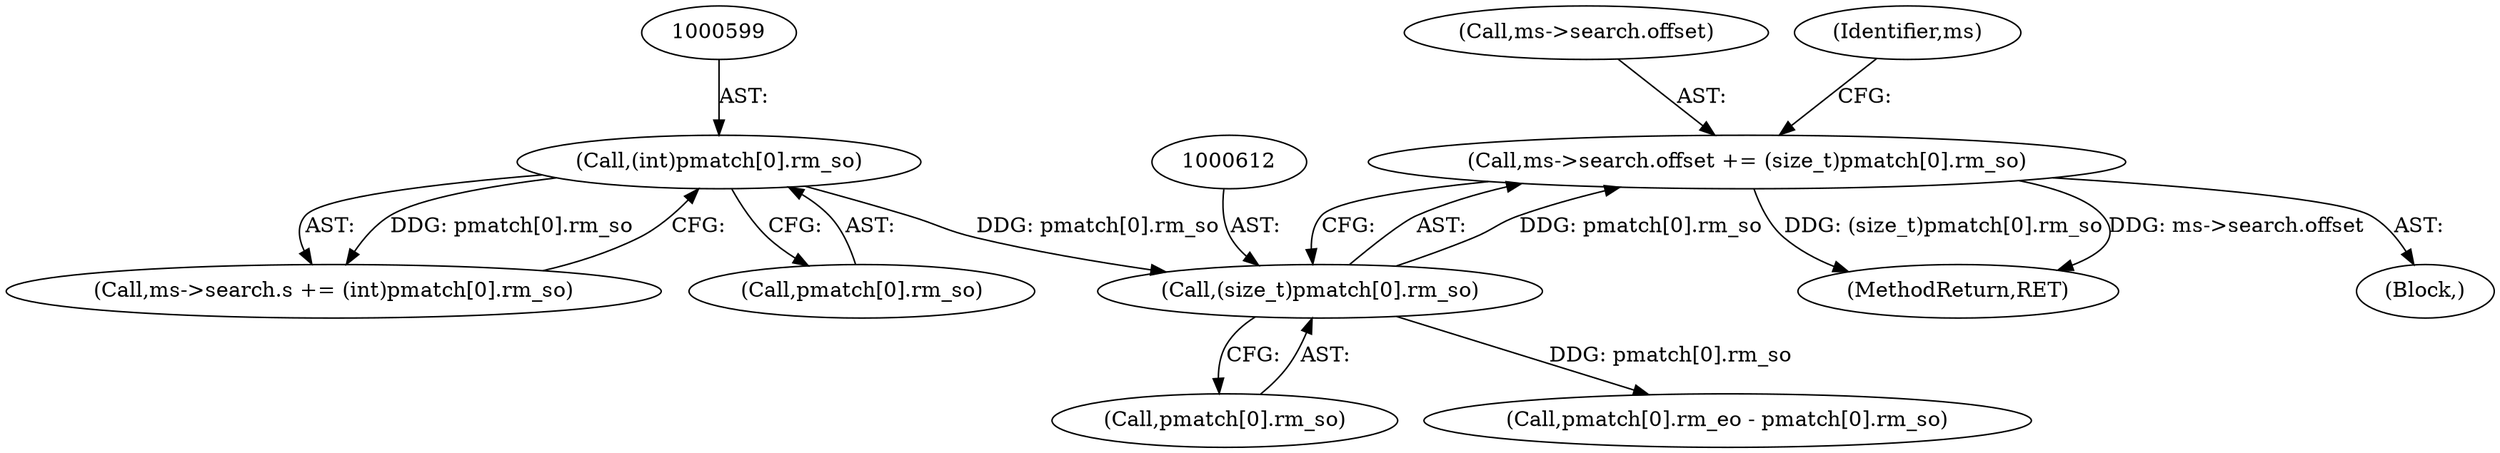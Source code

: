 digraph "0_file_4a284c89d6ef11aca34da65da7d673050a5ea320_1@pointer" {
"1000605" [label="(Call,ms->search.offset += (size_t)pmatch[0].rm_so)"];
"1000611" [label="(Call,(size_t)pmatch[0].rm_so)"];
"1000598" [label="(Call,(int)pmatch[0].rm_so)"];
"1000606" [label="(Call,ms->search.offset)"];
"1000613" [label="(Call,pmatch[0].rm_so)"];
"1000980" [label="(MethodReturn,RET)"];
"1000621" [label="(Identifier,ms)"];
"1000598" [label="(Call,(int)pmatch[0].rm_so)"];
"1000605" [label="(Call,ms->search.offset += (size_t)pmatch[0].rm_so)"];
"1000592" [label="(Call,ms->search.s += (int)pmatch[0].rm_so)"];
"1000600" [label="(Call,pmatch[0].rm_so)"];
"1000611" [label="(Call,(size_t)pmatch[0].rm_so)"];
"1000590" [label="(Block,)"];
"1000626" [label="(Call,pmatch[0].rm_eo - pmatch[0].rm_so)"];
"1000605" -> "1000590"  [label="AST: "];
"1000605" -> "1000611"  [label="CFG: "];
"1000606" -> "1000605"  [label="AST: "];
"1000611" -> "1000605"  [label="AST: "];
"1000621" -> "1000605"  [label="CFG: "];
"1000605" -> "1000980"  [label="DDG: (size_t)pmatch[0].rm_so"];
"1000605" -> "1000980"  [label="DDG: ms->search.offset"];
"1000611" -> "1000605"  [label="DDG: pmatch[0].rm_so"];
"1000611" -> "1000613"  [label="CFG: "];
"1000612" -> "1000611"  [label="AST: "];
"1000613" -> "1000611"  [label="AST: "];
"1000598" -> "1000611"  [label="DDG: pmatch[0].rm_so"];
"1000611" -> "1000626"  [label="DDG: pmatch[0].rm_so"];
"1000598" -> "1000592"  [label="AST: "];
"1000598" -> "1000600"  [label="CFG: "];
"1000599" -> "1000598"  [label="AST: "];
"1000600" -> "1000598"  [label="AST: "];
"1000592" -> "1000598"  [label="CFG: "];
"1000598" -> "1000592"  [label="DDG: pmatch[0].rm_so"];
}
